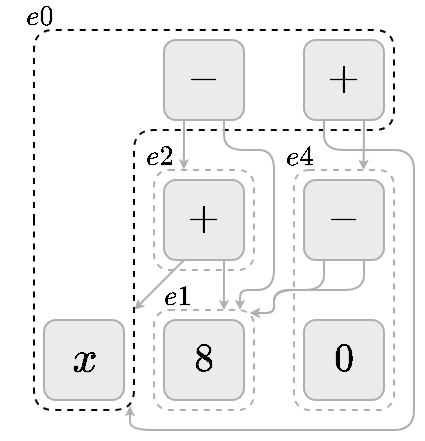 <mxfile version="24.7.17">
  <diagram id="WvHjm1HEhhVKs3oMtiiu" name="Page-1">
    <mxGraphModel dx="628" dy="449" grid="1" gridSize="10" guides="1" tooltips="1" connect="1" arrows="1" fold="1" page="1" pageScale="1" pageWidth="1100" pageHeight="850" math="1" shadow="0">
      <root>
        <mxCell id="0" />
        <mxCell id="1" parent="0" />
        <mxCell id="xBYAKWbB2OGDabFkx_kC-114" value="" style="rounded=1;shape=corner;whiteSpace=wrap;html=1;fillColor=none;dx=50;dy=50;dashed=1;" parent="1" vertex="1">
          <mxGeometry x="97" y="70" width="180" height="190" as="geometry" />
        </mxCell>
        <mxCell id="xBYAKWbB2OGDabFkx_kC-115" value="" style="rounded=1;whiteSpace=wrap;html=1;fillColor=none;dashed=1;strokeColor=#AFAFAF;" parent="1" vertex="1">
          <mxGeometry x="227" y="140" width="50" height="120" as="geometry" />
        </mxCell>
        <mxCell id="xBYAKWbB2OGDabFkx_kC-116" value="" style="rounded=1;whiteSpace=wrap;html=1;fillColor=none;aspect=fixed;dashed=1;strokeColor=#afafaf;" parent="1" vertex="1">
          <mxGeometry x="157" y="210" width="50" height="50" as="geometry" />
        </mxCell>
        <mxCell id="xBYAKWbB2OGDabFkx_kC-117" value="" style="rounded=1;whiteSpace=wrap;html=1;fillColor=none;aspect=fixed;dashed=1;strokeColor=#afafaf;" parent="1" vertex="1">
          <mxGeometry x="157" y="140" width="50" height="50" as="geometry" />
        </mxCell>
        <mxCell id="xBYAKWbB2OGDabFkx_kC-118" value="&lt;font style=&quot;font-size: 19px;&quot;&gt;$$x$$&lt;/font&gt;" style="rounded=1;whiteSpace=wrap;html=1;fillColor=#ebebeb;aspect=fixed;strokeColor=#AFAFAF;" parent="1" vertex="1">
          <mxGeometry x="102" y="215" width="40" height="40" as="geometry" />
        </mxCell>
        <mxCell id="xBYAKWbB2OGDabFkx_kC-119" value="&lt;font style=&quot;font-size: 17px;&quot;&gt;$$8$$&lt;/font&gt;" style="rounded=1;whiteSpace=wrap;html=1;fillColor=#ebebeb;aspect=fixed;strokeColor=#AFAFAF;" parent="1" vertex="1">
          <mxGeometry x="162" y="215" width="40" height="40" as="geometry" />
        </mxCell>
        <mxCell id="xBYAKWbB2OGDabFkx_kC-120" style="rounded=0;orthogonalLoop=1;jettySize=auto;html=1;exitX=0.25;exitY=1;exitDx=0;exitDy=0;entryX=0.279;entryY=0.736;entryDx=0;entryDy=0;strokeColor=#AFAFAF;startSize=6;endSize=2;entryPerimeter=0;" parent="1" source="xBYAKWbB2OGDabFkx_kC-122" target="xBYAKWbB2OGDabFkx_kC-114" edge="1">
          <mxGeometry relative="1" as="geometry">
            <mxPoint x="137" y="200" as="targetPoint" />
          </mxGeometry>
        </mxCell>
        <mxCell id="xBYAKWbB2OGDabFkx_kC-121" style="rounded=0;orthogonalLoop=1;jettySize=auto;html=1;exitX=0.75;exitY=1;exitDx=0;exitDy=0;entryX=0.699;entryY=0.001;entryDx=0;entryDy=0;strokeColor=#AFAFAF;endSize=2;entryPerimeter=0;" parent="1" source="xBYAKWbB2OGDabFkx_kC-122" target="xBYAKWbB2OGDabFkx_kC-116" edge="1">
          <mxGeometry relative="1" as="geometry" />
        </mxCell>
        <mxCell id="xBYAKWbB2OGDabFkx_kC-122" value="&lt;font style=&quot;font-size: 17px;&quot;&gt;$$+$$&lt;/font&gt;" style="rounded=1;whiteSpace=wrap;html=1;fillColor=#ebebeb;aspect=fixed;strokeColor=#AFAFAF;" parent="1" vertex="1">
          <mxGeometry x="162" y="145" width="40" height="40" as="geometry" />
        </mxCell>
        <mxCell id="xBYAKWbB2OGDabFkx_kC-123" style="edgeStyle=orthogonalEdgeStyle;rounded=0;orthogonalLoop=1;jettySize=auto;html=1;exitX=0.25;exitY=1;exitDx=0;exitDy=0;entryX=0.299;entryY=-0.005;entryDx=0;entryDy=0;entryPerimeter=0;strokeColor=#afafaf;endSize=2;" parent="1" source="xBYAKWbB2OGDabFkx_kC-125" target="xBYAKWbB2OGDabFkx_kC-117" edge="1">
          <mxGeometry relative="1" as="geometry" />
        </mxCell>
        <mxCell id="xBYAKWbB2OGDabFkx_kC-124" style="edgeStyle=orthogonalEdgeStyle;rounded=1;orthogonalLoop=1;jettySize=auto;html=1;exitX=0.75;exitY=1;exitDx=0;exitDy=0;entryX=0.859;entryY=0;entryDx=0;entryDy=0;strokeColor=#afafaf;endSize=2;entryPerimeter=0;" parent="1" source="xBYAKWbB2OGDabFkx_kC-125" target="xBYAKWbB2OGDabFkx_kC-116" edge="1">
          <mxGeometry relative="1" as="geometry">
            <Array as="points">
              <mxPoint x="192" y="130" />
              <mxPoint x="217" y="130" />
              <mxPoint x="217" y="200" />
              <mxPoint x="200" y="200" />
              <mxPoint x="200" y="210" />
            </Array>
          </mxGeometry>
        </mxCell>
        <mxCell id="xBYAKWbB2OGDabFkx_kC-125" value="&lt;font style=&quot;font-size: 17px;&quot;&gt;$$-$$&lt;/font&gt;" style="rounded=1;whiteSpace=wrap;html=1;fillColor=#ebebeb;aspect=fixed;strokeColor=#AFAFAF;" parent="1" vertex="1">
          <mxGeometry x="162" y="75" width="40" height="40" as="geometry" />
        </mxCell>
        <mxCell id="xBYAKWbB2OGDabFkx_kC-126" style="edgeStyle=orthogonalEdgeStyle;rounded=0;orthogonalLoop=1;jettySize=auto;html=1;exitX=0.75;exitY=1;exitDx=0;exitDy=0;entryX=0.696;entryY=0;entryDx=0;entryDy=0;entryPerimeter=0;endSize=2;strokeColor=#AFAFAF;" parent="1" source="xBYAKWbB2OGDabFkx_kC-128" target="xBYAKWbB2OGDabFkx_kC-115" edge="1">
          <mxGeometry relative="1" as="geometry" />
        </mxCell>
        <mxCell id="xBYAKWbB2OGDabFkx_kC-128" value="&lt;font style=&quot;font-size: 17px;&quot;&gt;$$+$$&lt;/font&gt;" style="rounded=1;whiteSpace=wrap;html=1;fillColor=#ebebeb;aspect=fixed;strokeColor=#AFAFAF;" parent="1" vertex="1">
          <mxGeometry x="232" y="75" width="40" height="40" as="geometry" />
        </mxCell>
        <mxCell id="xBYAKWbB2OGDabFkx_kC-129" style="edgeStyle=orthogonalEdgeStyle;rounded=1;orthogonalLoop=1;jettySize=auto;html=1;exitX=0.25;exitY=1;exitDx=0;exitDy=0;entryX=0.96;entryY=0.03;entryDx=0;entryDy=0;endSize=2;strokeColor=#AFAFAF;entryPerimeter=0;" parent="1" source="xBYAKWbB2OGDabFkx_kC-131" target="xBYAKWbB2OGDabFkx_kC-116" edge="1">
          <mxGeometry relative="1" as="geometry">
            <Array as="points">
              <mxPoint x="242" y="200" />
              <mxPoint x="217" y="200" />
              <mxPoint x="217" y="212" />
            </Array>
          </mxGeometry>
        </mxCell>
        <mxCell id="xBYAKWbB2OGDabFkx_kC-130" style="edgeStyle=orthogonalEdgeStyle;rounded=1;orthogonalLoop=1;jettySize=auto;html=1;exitX=0.75;exitY=1;exitDx=0;exitDy=0;endSize=2;strokeColor=#AFAFAF;entryX=0.96;entryY=0.029;entryDx=0;entryDy=0;entryPerimeter=0;" parent="1" source="xBYAKWbB2OGDabFkx_kC-131" target="xBYAKWbB2OGDabFkx_kC-116" edge="1">
          <mxGeometry relative="1" as="geometry">
            <Array as="points">
              <mxPoint x="262" y="200" />
              <mxPoint x="217" y="200" />
              <mxPoint x="217" y="212" />
            </Array>
          </mxGeometry>
        </mxCell>
        <mxCell id="xBYAKWbB2OGDabFkx_kC-131" value="&lt;font style=&quot;font-size: 17px;&quot;&gt;$$-$$&lt;/font&gt;" style="rounded=1;whiteSpace=wrap;html=1;fillColor=#ebebeb;aspect=fixed;strokeColor=#AFAFAF;" parent="1" vertex="1">
          <mxGeometry x="232" y="145" width="40" height="40" as="geometry" />
        </mxCell>
        <mxCell id="xBYAKWbB2OGDabFkx_kC-132" value="&lt;font style=&quot;font-size: 17px;&quot;&gt;$$0$$&lt;/font&gt;" style="rounded=1;whiteSpace=wrap;html=1;fillColor=#ebebeb;aspect=fixed;strokeColor=#AFAFAF;fontStyle=4" parent="1" vertex="1">
          <mxGeometry x="232" y="215" width="40" height="40" as="geometry" />
        </mxCell>
        <mxCell id="xBYAKWbB2OGDabFkx_kC-136" style="edgeStyle=orthogonalEdgeStyle;rounded=1;orthogonalLoop=1;jettySize=auto;html=1;entryX=0.97;entryY=0.962;entryDx=0;entryDy=0;entryPerimeter=0;endSize=2;strokeColor=#AFAFAF;exitX=0.25;exitY=1;exitDx=0;exitDy=0;" parent="1" source="xBYAKWbB2OGDabFkx_kC-128" edge="1">
          <mxGeometry relative="1" as="geometry">
            <Array as="points">
              <mxPoint x="242" y="130" />
              <mxPoint x="287" y="130" />
              <mxPoint x="287" y="270" />
              <mxPoint x="145" y="270" />
            </Array>
            <mxPoint x="242" y="115" as="sourcePoint" />
            <mxPoint x="145" y="258" as="targetPoint" />
          </mxGeometry>
        </mxCell>
        <mxCell id="GxVwanjRkrD1fkN1Xo48-5" value="&lt;font face=&quot;Helvetica&quot;&gt;$$e2$$&lt;/font&gt;" style="text;html=1;strokeColor=none;fillColor=none;align=center;verticalAlign=middle;whiteSpace=wrap;rounded=0;" parent="1" vertex="1">
          <mxGeometry x="152" y="127" width="16" height="11" as="geometry" />
        </mxCell>
        <mxCell id="GxVwanjRkrD1fkN1Xo48-6" value="&lt;font face=&quot;Helvetica&quot;&gt;$$e1$$&lt;/font&gt;" style="text;html=1;strokeColor=none;fillColor=none;align=center;verticalAlign=middle;whiteSpace=wrap;rounded=0;" parent="1" vertex="1">
          <mxGeometry x="161" y="197" width="16" height="11" as="geometry" />
        </mxCell>
        <mxCell id="GxVwanjRkrD1fkN1Xo48-7" value="&lt;font face=&quot;Helvetica&quot;&gt;$$e0$$&lt;/font&gt;" style="text;html=1;strokeColor=none;fillColor=none;align=center;verticalAlign=middle;whiteSpace=wrap;rounded=0;fontColor=#000000;" parent="1" vertex="1">
          <mxGeometry x="92" y="57" width="16" height="11" as="geometry" />
        </mxCell>
        <mxCell id="GxVwanjRkrD1fkN1Xo48-8" value="&lt;font face=&quot;Helvetica&quot;&gt;$$e4$$&lt;/font&gt;" style="text;html=1;strokeColor=none;fillColor=none;align=center;verticalAlign=middle;whiteSpace=wrap;rounded=0;" parent="1" vertex="1">
          <mxGeometry x="222" y="127" width="16" height="11" as="geometry" />
        </mxCell>
      </root>
    </mxGraphModel>
  </diagram>
</mxfile>
